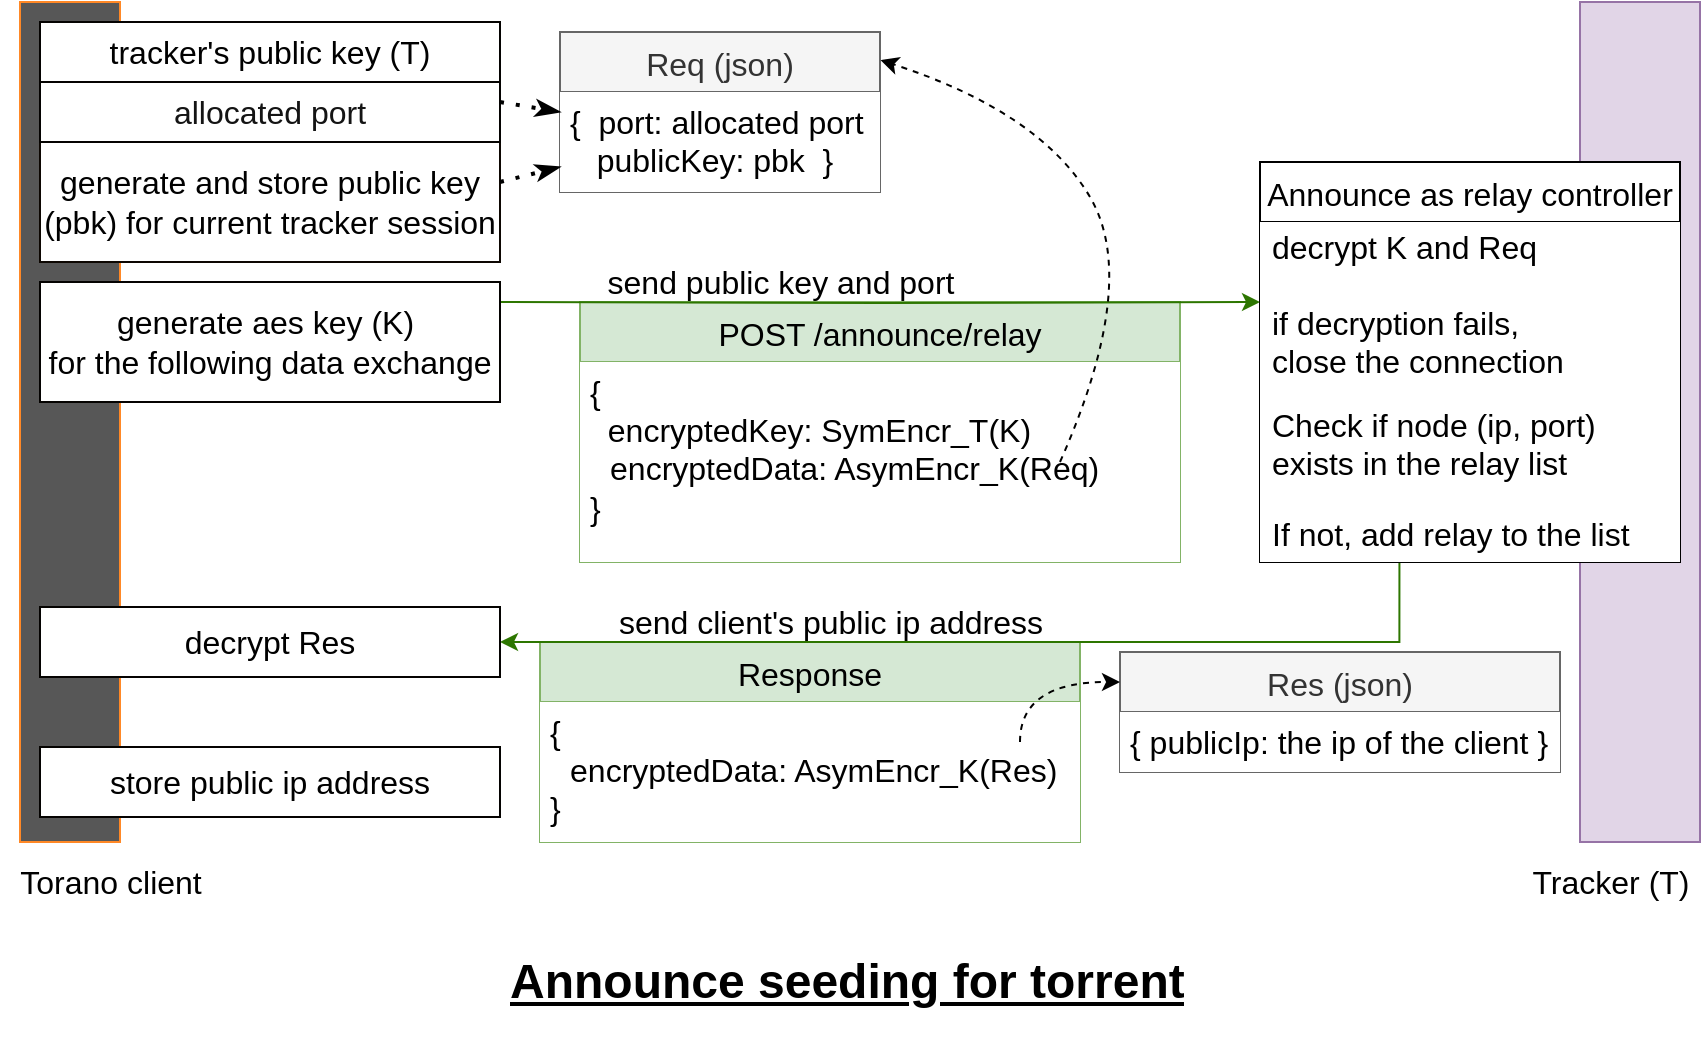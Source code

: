 <mxfile version="19.0.3" type="device"><diagram id="BzUFFizU8-wW_hmCJIyQ" name="Page-1"><mxGraphModel dx="1361" dy="903" grid="1" gridSize="10" guides="1" tooltips="1" connect="1" arrows="1" fold="1" page="1" pageScale="1" pageWidth="850" pageHeight="1100" math="0" shadow="0"><root><mxCell id="0"/><mxCell id="1" parent="0"/><mxCell id="PHUq9M7F-iocGRsVr-AD-105" value="Response" style="swimlane;fontStyle=0;childLayout=stackLayout;horizontal=1;startSize=30;horizontalStack=0;resizeParent=1;resizeParentMax=0;resizeLast=0;collapsible=1;marginBottom=0;rounded=0;fontSize=16;strokeColor=#82b366;fillColor=#d5e8d4;" parent="1" vertex="1"><mxGeometry x="270" y="330" width="270" height="100" as="geometry"/></mxCell><mxCell id="PHUq9M7F-iocGRsVr-AD-106" value="&lt;h1&gt;&lt;/h1&gt;&lt;span style=&quot;font-size: 16px;&quot;&gt;{&lt;/span&gt;&lt;span style=&quot;font-size: 16px;&quot;&gt;&lt;br&gt;&lt;/span&gt;&amp;nbsp; &amp;nbsp;&lt;span style=&quot;font-size: 16px;&quot;&gt;encryptedData: AsymEncr_K&lt;/span&gt;&lt;span style=&quot;font-size: 16px;&quot;&gt;(Res)&lt;/span&gt;&lt;br style=&quot;padding: 0px; margin: 0px; font-size: 16px;&quot;&gt;&lt;span style=&quot;font-size: 16px;&quot;&gt;}&lt;/span&gt;&lt;span style=&quot;background-color: initial;&quot;&gt;&lt;br&gt;&lt;/span&gt;" style="text;html=1;strokeColor=none;fillColor=default;spacing=5;spacingTop=-20;whiteSpace=wrap;overflow=hidden;rounded=0;" parent="PHUq9M7F-iocGRsVr-AD-105" vertex="1"><mxGeometry y="30" width="270" height="70" as="geometry"/></mxCell><mxCell id="PHUq9M7F-iocGRsVr-AD-80" value="POST /announce/relay" style="swimlane;fontStyle=0;childLayout=stackLayout;horizontal=1;startSize=30;horizontalStack=0;resizeParent=1;resizeParentMax=0;resizeLast=0;collapsible=1;marginBottom=0;rounded=0;fontSize=16;strokeColor=#82b366;fillColor=#d5e8d4;" parent="1" vertex="1"><mxGeometry x="290" y="160" width="300" height="130" as="geometry"/></mxCell><mxCell id="PHUq9M7F-iocGRsVr-AD-90" value="&lt;h1&gt;&lt;/h1&gt;&lt;span style=&quot;font-size: 16px;&quot;&gt;{&lt;/span&gt;&lt;br style=&quot;padding: 0px; margin: 0px; font-size: 16px;&quot;&gt;&lt;span style=&quot;font-size: 16px;&quot;&gt;&amp;nbsp; encryptedKey: SymEncr_&lt;/span&gt;&lt;span style=&quot;font-size: 16px;&quot;&gt;T&lt;/span&gt;&lt;span style=&quot;font-size: 16px;&quot;&gt;(K)&lt;br&gt;&lt;/span&gt;&amp;nbsp; &amp;nbsp;&lt;span style=&quot;font-size: 16px;&quot;&gt;encryptedData: AsymEncr_K&lt;/span&gt;&lt;span style=&quot;font-size: 16px;&quot;&gt;(Req)&lt;/span&gt;&lt;br style=&quot;padding: 0px; margin: 0px; font-size: 16px;&quot;&gt;&lt;span style=&quot;font-size: 16px;&quot;&gt;}&lt;/span&gt;&lt;span style=&quot;background-color: initial;&quot;&gt;&lt;br&gt;&lt;/span&gt;" style="text;html=1;strokeColor=none;fillColor=default;spacing=5;spacingTop=-20;whiteSpace=wrap;overflow=hidden;rounded=0;" parent="PHUq9M7F-iocGRsVr-AD-80" vertex="1"><mxGeometry y="30" width="300" height="100" as="geometry"/></mxCell><mxCell id="PHUq9M7F-iocGRsVr-AD-2" value="&lt;h1&gt;&lt;u&gt;Announce seeding for torrent&lt;/u&gt;&lt;/h1&gt;&lt;span style=&quot;background-color: initial;&quot;&gt;&lt;br&gt;&lt;/span&gt;" style="text;html=1;strokeColor=none;fillColor=none;spacing=5;spacingTop=-20;whiteSpace=wrap;overflow=hidden;rounded=0;" parent="1" vertex="1"><mxGeometry x="250" y="480" width="380" height="50" as="geometry"/></mxCell><mxCell id="PHUq9M7F-iocGRsVr-AD-3" value="" style="rounded=0;whiteSpace=wrap;html=1;fillColor=#575757;gradientColor=none;strokeColor=#FF8826;" parent="1" vertex="1"><mxGeometry x="10" y="10" width="50" height="420" as="geometry"/></mxCell><mxCell id="PHUq9M7F-iocGRsVr-AD-5" value="" style="rounded=0;whiteSpace=wrap;html=1;fillColor=#e1d5e7;strokeColor=#9673a6;" parent="1" vertex="1"><mxGeometry x="790" y="10" width="60" height="420" as="geometry"/></mxCell><mxCell id="PHUq9M7F-iocGRsVr-AD-6" value="&lt;font style=&quot;font-size: 16px;&quot;&gt;Tracker (T)&lt;br&gt;&lt;/font&gt;" style="text;html=1;align=center;verticalAlign=middle;resizable=0;points=[];autosize=1;strokeColor=none;fillColor=none;" parent="1" vertex="1"><mxGeometry x="760" y="440" width="90" height="20" as="geometry"/></mxCell><mxCell id="PHUq9M7F-iocGRsVr-AD-9" value="&lt;font style=&quot;font-size: 16px;&quot;&gt;tracker's public key (T)&lt;br&gt;&lt;/font&gt;" style="rounded=0;whiteSpace=wrap;html=1;fillColor=default;strokeColor=#050301;" parent="1" vertex="1"><mxGeometry x="20" y="20" width="230" height="30" as="geometry"/></mxCell><mxCell id="PHUq9M7F-iocGRsVr-AD-13" style="edgeStyle=orthogonalEdgeStyle;rounded=0;orthogonalLoop=1;jettySize=auto;html=1;exitX=1;exitY=0.5;exitDx=0;exitDy=0;fontSize=16;fontColor=#000000;fillColor=#60a917;strokeColor=#2D7600;entryX=0;entryY=0.5;entryDx=0;entryDy=0;" parent="1" target="PHUq9M7F-iocGRsVr-AD-93" edge="1"><mxGeometry relative="1" as="geometry"><mxPoint x="250" y="160" as="sourcePoint"/><mxPoint x="580" y="160" as="targetPoint"/><Array as="points"/></mxGeometry></mxCell><mxCell id="PHUq9M7F-iocGRsVr-AD-14" style="edgeStyle=orthogonalEdgeStyle;rounded=0;orthogonalLoop=1;jettySize=auto;html=1;entryX=1;entryY=0.5;entryDx=0;entryDy=0;fontSize=16;fontColor=#F48224;fillColor=#60a917;strokeColor=#2D7600;exitX=0.332;exitY=0.98;exitDx=0;exitDy=0;exitPerimeter=0;" parent="1" source="PHUq9M7F-iocGRsVr-AD-20" target="PHUq9M7F-iocGRsVr-AD-26" edge="1"><mxGeometry relative="1" as="geometry"><mxPoint x="760" y="348" as="sourcePoint"/><mxPoint x="251.0" y="347.65" as="targetPoint"/><Array as="points"><mxPoint x="700" y="330"/></Array></mxGeometry></mxCell><mxCell id="PHUq9M7F-iocGRsVr-AD-15" value="&lt;font style=&quot;font-size: 16px;&quot;&gt;send public key and port&lt;br&gt;&lt;/font&gt;" style="text;html=1;align=center;verticalAlign=middle;resizable=0;points=[];autosize=1;strokeColor=none;fillColor=none;" parent="1" vertex="1"><mxGeometry x="295" y="140" width="190" height="20" as="geometry"/></mxCell><mxCell id="PHUq9M7F-iocGRsVr-AD-16" value="&lt;font style=&quot;font-size: 16px;&quot;&gt;send client's public ip address&lt;br&gt;&lt;/font&gt;" style="text;html=1;align=center;verticalAlign=middle;resizable=0;points=[];autosize=1;strokeColor=none;fillColor=none;" parent="1" vertex="1"><mxGeometry x="300.0" y="310" width="230" height="20" as="geometry"/></mxCell><mxCell id="PHUq9M7F-iocGRsVr-AD-17" value="&lt;font style=&quot;font-size: 16px;&quot;&gt;generate and store public key (pbk) for current tracker session&lt;/font&gt;" style="rounded=0;whiteSpace=wrap;html=1;fillColor=default;strokeColor=#0D0702;" parent="1" vertex="1"><mxGeometry x="20" y="80" width="230" height="60" as="geometry"/></mxCell><mxCell id="PHUq9M7F-iocGRsVr-AD-18" value="Announce as relay controller" style="swimlane;fontStyle=0;childLayout=stackLayout;horizontal=1;startSize=30;horizontalStack=0;resizeParent=1;resizeParentMax=0;resizeLast=0;collapsible=1;marginBottom=0;rounded=0;fontSize=16;fontColor=default;strokeColor=#000000;fillColor=default;" parent="1" vertex="1"><mxGeometry x="630" y="90" width="210" height="200" as="geometry"/></mxCell><mxCell id="PHUq9M7F-iocGRsVr-AD-93" value="decrypt K and Req&#10;&#10;if decryption fails, &#10;close the connection" style="text;strokeColor=none;fillColor=default;align=left;verticalAlign=middle;spacingLeft=4;spacingRight=4;overflow=hidden;points=[[0,0.5],[1,0.5]];portConstraint=eastwest;rotatable=0;rounded=0;fontSize=16;fontColor=#000000;dashed=1;dashPattern=1 1;" parent="PHUq9M7F-iocGRsVr-AD-18" vertex="1"><mxGeometry y="30" width="210" height="80" as="geometry"/></mxCell><mxCell id="PHUq9M7F-iocGRsVr-AD-19" value="Check if node (ip, port) &#10;exists in the relay list" style="text;strokeColor=none;fillColor=default;align=left;verticalAlign=middle;spacingLeft=4;spacingRight=4;overflow=hidden;points=[[0,0.5],[1,0.5]];portConstraint=eastwest;rotatable=0;rounded=0;fontSize=16;fontColor=#000000;" parent="PHUq9M7F-iocGRsVr-AD-18" vertex="1"><mxGeometry y="110" width="210" height="60" as="geometry"/></mxCell><mxCell id="PHUq9M7F-iocGRsVr-AD-20" value="If not, add relay to the list" style="text;strokeColor=none;fillColor=default;align=left;verticalAlign=middle;spacingLeft=4;spacingRight=4;overflow=hidden;points=[[0,0.5],[1,0.5]];portConstraint=eastwest;rotatable=0;rounded=0;fontSize=16;fontColor=#000000;" parent="PHUq9M7F-iocGRsVr-AD-18" vertex="1"><mxGeometry y="170" width="210" height="30" as="geometry"/></mxCell><mxCell id="PHUq9M7F-iocGRsVr-AD-24" value="&lt;font style=&quot;font-size: 16px;&quot;&gt;&lt;font color=&quot;#141414&quot;&gt;allocated port&lt;/font&gt;&lt;br&gt;&lt;/font&gt;" style="rounded=0;whiteSpace=wrap;html=1;fillColor=default;strokeColor=#050301;" parent="1" vertex="1"><mxGeometry x="20" y="50" width="230" height="30" as="geometry"/></mxCell><mxCell id="PHUq9M7F-iocGRsVr-AD-26" value="&lt;font style=&quot;font-size: 16px;&quot;&gt;decrypt Res&lt;/font&gt;" style="rounded=0;whiteSpace=wrap;html=1;fillColor=default;strokeColor=#050301;" parent="1" vertex="1"><mxGeometry x="20" y="312.5" width="230" height="35" as="geometry"/></mxCell><mxCell id="PHUq9M7F-iocGRsVr-AD-87" value="&lt;font style=&quot;font-size: 16px;&quot;&gt;generate aes key (K)&amp;nbsp;&lt;br&gt;for the following data exchange&lt;/font&gt;" style="rounded=0;whiteSpace=wrap;html=1;fillColor=default;strokeColor=#050301;" parent="1" vertex="1"><mxGeometry x="20" y="150" width="230" height="60" as="geometry"/></mxCell><mxCell id="PHUq9M7F-iocGRsVr-AD-89" value="&lt;font style=&quot;font-size: 16px;&quot;&gt;Torano client&lt;br&gt;&lt;/font&gt;" style="text;html=1;align=center;verticalAlign=middle;resizable=0;points=[];autosize=1;strokeColor=none;fillColor=none;" parent="1" vertex="1"><mxGeometry y="440" width="110" height="20" as="geometry"/></mxCell><mxCell id="PHUq9M7F-iocGRsVr-AD-91" value="Req (json)" style="swimlane;fontStyle=0;childLayout=stackLayout;horizontal=1;startSize=30;horizontalStack=0;resizeParent=1;resizeParentMax=0;resizeLast=0;collapsible=1;marginBottom=0;rounded=0;fontSize=16;strokeColor=#666666;fillColor=#f5f5f5;fontColor=#333333;" parent="1" vertex="1"><mxGeometry x="280" y="25" width="160" height="80" as="geometry"/></mxCell><mxCell id="PHUq9M7F-iocGRsVr-AD-92" value="&lt;h1&gt;&lt;/h1&gt;&lt;span style=&quot;font-size: 16px;&quot;&gt;{&amp;nbsp; port: allocated port &lt;br&gt;&amp;nbsp; &amp;nbsp;publicKey: pbk&amp;nbsp; }&lt;/span&gt;&lt;span style=&quot;background-color: initial;&quot;&gt;&lt;br&gt;&lt;/span&gt;" style="text;html=1;strokeColor=none;fillColor=default;spacing=5;spacingTop=-20;whiteSpace=wrap;overflow=hidden;rounded=0;" parent="PHUq9M7F-iocGRsVr-AD-91" vertex="1"><mxGeometry y="30" width="160" height="50" as="geometry"/></mxCell><mxCell id="PHUq9M7F-iocGRsVr-AD-95" value="" style="endArrow=classicThin;dashed=1;html=1;dashPattern=1 3;strokeWidth=2;rounded=0;fontSize=8;fontColor=#141414;endFill=1;entryX=0;entryY=0.5;entryDx=0;entryDy=0;" parent="1" target="PHUq9M7F-iocGRsVr-AD-91" edge="1"><mxGeometry width="50" height="50" relative="1" as="geometry"><mxPoint x="250" y="60" as="sourcePoint"/><mxPoint x="300" y="10" as="targetPoint"/></mxGeometry></mxCell><mxCell id="PHUq9M7F-iocGRsVr-AD-96" value="" style="endArrow=classicThin;dashed=1;html=1;dashPattern=1 3;strokeWidth=2;rounded=0;fontSize=8;fontColor=#141414;endFill=1;entryX=0;entryY=0.75;entryDx=0;entryDy=0;" parent="1" target="PHUq9M7F-iocGRsVr-AD-92" edge="1"><mxGeometry width="50" height="50" relative="1" as="geometry"><mxPoint x="250" y="100" as="sourcePoint"/><mxPoint x="320" y="90" as="targetPoint"/></mxGeometry></mxCell><mxCell id="PHUq9M7F-iocGRsVr-AD-98" value="Res (json)" style="swimlane;fontStyle=0;childLayout=stackLayout;horizontal=1;startSize=30;horizontalStack=0;resizeParent=1;resizeParentMax=0;resizeLast=0;collapsible=1;marginBottom=0;rounded=0;fontSize=16;strokeColor=#666666;fillColor=#f5f5f5;fontColor=#333333;" parent="1" vertex="1"><mxGeometry x="560" y="335" width="220" height="60" as="geometry"/></mxCell><mxCell id="PHUq9M7F-iocGRsVr-AD-99" value="&lt;h1&gt;&lt;/h1&gt;&lt;span style=&quot;background-color: initial;&quot;&gt;&lt;span style=&quot;font-size: 16px;&quot;&gt;{ publicIp: the ip of the client }&lt;/span&gt;&lt;br&gt;&lt;/span&gt;" style="text;html=1;strokeColor=none;fillColor=default;spacing=5;spacingTop=-20;whiteSpace=wrap;overflow=hidden;rounded=0;" parent="PHUq9M7F-iocGRsVr-AD-98" vertex="1"><mxGeometry y="30" width="220" height="30" as="geometry"/></mxCell><mxCell id="PHUq9M7F-iocGRsVr-AD-102" value="" style="curved=1;endArrow=classic;html=1;rounded=0;fontSize=8;fontColor=#141414;dashed=1;entryX=0;entryY=0.25;entryDx=0;entryDy=0;" parent="PHUq9M7F-iocGRsVr-AD-98" target="PHUq9M7F-iocGRsVr-AD-98" edge="1"><mxGeometry width="50" height="50" relative="1" as="geometry"><mxPoint x="-50" y="45" as="sourcePoint"/><mxPoint x="130" y="35" as="targetPoint"/><Array as="points"><mxPoint x="-50" y="15"/></Array></mxGeometry></mxCell><mxCell id="PHUq9M7F-iocGRsVr-AD-101" value="" style="curved=1;endArrow=classic;html=1;rounded=0;fontSize=8;fontColor=#141414;dashed=1;entryX=1.002;entryY=0.176;entryDx=0;entryDy=0;entryPerimeter=0;" parent="1" target="PHUq9M7F-iocGRsVr-AD-91" edge="1"><mxGeometry width="50" height="50" relative="1" as="geometry"><mxPoint x="530" y="240" as="sourcePoint"/><mxPoint x="460" y="105" as="targetPoint"/><Array as="points"><mxPoint x="570" y="150"/><mxPoint x="520" y="65"/></Array></mxGeometry></mxCell><mxCell id="PHUq9M7F-iocGRsVr-AD-107" value="&lt;font style=&quot;font-size: 16px;&quot;&gt;store public ip address&lt;/font&gt;" style="rounded=0;whiteSpace=wrap;html=1;fillColor=default;strokeColor=#050301;" parent="1" vertex="1"><mxGeometry x="20" y="382.5" width="230" height="35" as="geometry"/></mxCell></root></mxGraphModel></diagram></mxfile>